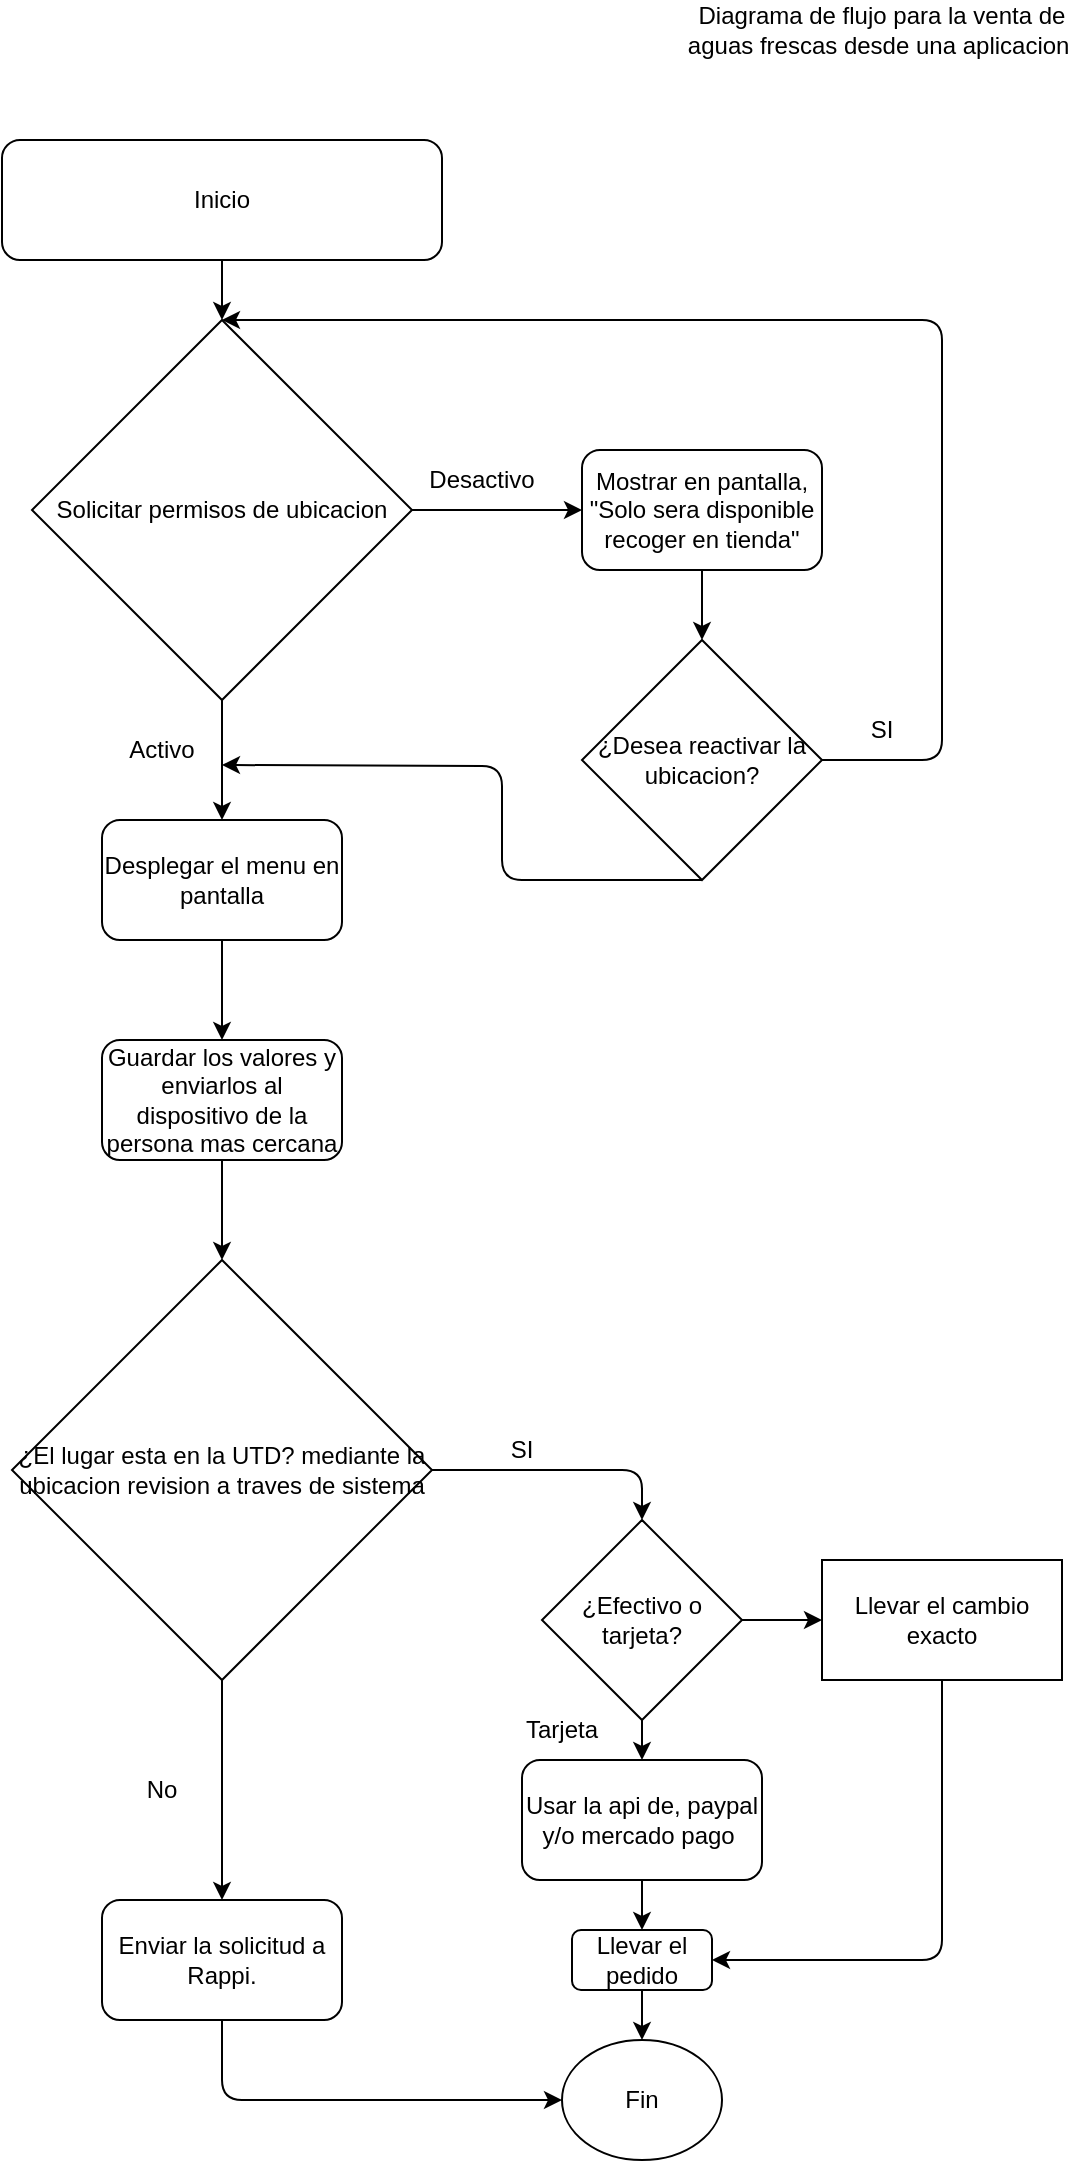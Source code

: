 <mxfile>
    <diagram id="gIoHBYalNowj733k7Boh" name="Page-1">
        <mxGraphModel dx="374" dy="507" grid="1" gridSize="10" guides="1" tooltips="1" connect="1" arrows="1" fold="1" page="1" pageScale="1" pageWidth="850" pageHeight="1100" math="0" shadow="0">
            <root>
                <mxCell id="0"/>
                <mxCell id="1" parent="0"/>
                <mxCell id="3" value="Inicio" style="rounded=1;whiteSpace=wrap;html=1;" vertex="1" parent="1">
                    <mxGeometry x="40" y="90" width="220" height="60" as="geometry"/>
                </mxCell>
                <mxCell id="4" value="Solicitar permisos de ubicacion" style="rhombus;whiteSpace=wrap;html=1;" vertex="1" parent="1">
                    <mxGeometry x="55" y="180" width="190" height="190" as="geometry"/>
                </mxCell>
                <mxCell id="5" value="" style="endArrow=classic;html=1;entryX=0.5;entryY=0;entryDx=0;entryDy=0;exitX=0.5;exitY=1;exitDx=0;exitDy=0;" edge="1" parent="1" source="3" target="4">
                    <mxGeometry width="50" height="50" relative="1" as="geometry">
                        <mxPoint x="170" y="290" as="sourcePoint"/>
                        <mxPoint x="220" y="240" as="targetPoint"/>
                    </mxGeometry>
                </mxCell>
                <mxCell id="6" value="" style="endArrow=classic;html=1;exitX=1;exitY=0.5;exitDx=0;exitDy=0;entryX=0;entryY=0.5;entryDx=0;entryDy=0;" edge="1" parent="1" source="4" target="7">
                    <mxGeometry width="50" height="50" relative="1" as="geometry">
                        <mxPoint x="170" y="290" as="sourcePoint"/>
                        <mxPoint x="330" y="275" as="targetPoint"/>
                    </mxGeometry>
                </mxCell>
                <mxCell id="7" value="Mostrar en pantalla, &quot;Solo sera disponible recoger en tienda&quot;" style="rounded=1;whiteSpace=wrap;html=1;" vertex="1" parent="1">
                    <mxGeometry x="330" y="245" width="120" height="60" as="geometry"/>
                </mxCell>
                <mxCell id="9" value="Desactivo" style="text;html=1;align=center;verticalAlign=middle;whiteSpace=wrap;rounded=0;" vertex="1" parent="1">
                    <mxGeometry x="250" y="245" width="60" height="30" as="geometry"/>
                </mxCell>
                <mxCell id="11" value="Desplegar el menu en pantalla" style="rounded=1;whiteSpace=wrap;html=1;" vertex="1" parent="1">
                    <mxGeometry x="90" y="430" width="120" height="60" as="geometry"/>
                </mxCell>
                <mxCell id="12" value="" style="endArrow=classic;html=1;exitX=0.5;exitY=1;exitDx=0;exitDy=0;" edge="1" parent="1" source="4" target="11">
                    <mxGeometry width="50" height="50" relative="1" as="geometry">
                        <mxPoint x="80" y="380" as="sourcePoint"/>
                        <mxPoint x="130" y="330" as="targetPoint"/>
                    </mxGeometry>
                </mxCell>
                <mxCell id="13" value="Activo" style="text;html=1;align=center;verticalAlign=middle;whiteSpace=wrap;rounded=0;" vertex="1" parent="1">
                    <mxGeometry x="90" y="380" width="60" height="30" as="geometry"/>
                </mxCell>
                <mxCell id="m_Inn4PYvX9nR6eVMlim-13" value="Diagrama de flujo para la venta de aguas frescas desde una aplicacion&amp;nbsp;" style="text;html=1;align=center;verticalAlign=middle;whiteSpace=wrap;rounded=0;" vertex="1" parent="1">
                    <mxGeometry x="380" y="20" width="200" height="30" as="geometry"/>
                </mxCell>
                <mxCell id="m_Inn4PYvX9nR6eVMlim-17" value="Guardar los valores y enviarlos al dispositivo de la persona mas cercana" style="rounded=1;whiteSpace=wrap;html=1;" vertex="1" parent="1">
                    <mxGeometry x="90" y="540" width="120" height="60" as="geometry"/>
                </mxCell>
                <mxCell id="m_Inn4PYvX9nR6eVMlim-18" value="" style="endArrow=classic;html=1;entryX=0.5;entryY=0;entryDx=0;entryDy=0;exitX=0.5;exitY=1;exitDx=0;exitDy=0;" edge="1" parent="1" source="11" target="m_Inn4PYvX9nR6eVMlim-17">
                    <mxGeometry width="50" height="50" relative="1" as="geometry">
                        <mxPoint x="160" y="492" as="sourcePoint"/>
                        <mxPoint x="170" y="540" as="targetPoint"/>
                    </mxGeometry>
                </mxCell>
                <mxCell id="m_Inn4PYvX9nR6eVMlim-19" value="¿El lugar esta en la UTD? mediante la ubicacion revision a traves de sistema" style="rhombus;whiteSpace=wrap;html=1;" vertex="1" parent="1">
                    <mxGeometry x="45" y="650" width="210" height="210" as="geometry"/>
                </mxCell>
                <mxCell id="m_Inn4PYvX9nR6eVMlim-20" value="¿Desea reactivar la ubicacion?" style="rhombus;whiteSpace=wrap;html=1;" vertex="1" parent="1">
                    <mxGeometry x="330" y="340" width="120" height="120" as="geometry"/>
                </mxCell>
                <mxCell id="m_Inn4PYvX9nR6eVMlim-21" value="" style="endArrow=classic;html=1;exitX=0.5;exitY=1;exitDx=0;exitDy=0;entryX=0.5;entryY=0;entryDx=0;entryDy=0;" edge="1" parent="1" source="7" target="m_Inn4PYvX9nR6eVMlim-20">
                    <mxGeometry width="50" height="50" relative="1" as="geometry">
                        <mxPoint x="350" y="460" as="sourcePoint"/>
                        <mxPoint x="400" y="410" as="targetPoint"/>
                    </mxGeometry>
                </mxCell>
                <mxCell id="m_Inn4PYvX9nR6eVMlim-22" value="" style="endArrow=classic;html=1;exitX=1;exitY=0.5;exitDx=0;exitDy=0;entryX=0.5;entryY=0;entryDx=0;entryDy=0;" edge="1" parent="1" source="m_Inn4PYvX9nR6eVMlim-20" target="4">
                    <mxGeometry width="50" height="50" relative="1" as="geometry">
                        <mxPoint x="350" y="460" as="sourcePoint"/>
                        <mxPoint x="150" y="170" as="targetPoint"/>
                        <Array as="points">
                            <mxPoint x="510" y="400"/>
                            <mxPoint x="510" y="180"/>
                        </Array>
                    </mxGeometry>
                </mxCell>
                <mxCell id="m_Inn4PYvX9nR6eVMlim-23" value="SI" style="text;html=1;align=center;verticalAlign=middle;whiteSpace=wrap;rounded=0;" vertex="1" parent="1">
                    <mxGeometry x="450" y="370" width="60" height="30" as="geometry"/>
                </mxCell>
                <mxCell id="m_Inn4PYvX9nR6eVMlim-24" value="" style="endArrow=classic;html=1;exitX=0.5;exitY=1;exitDx=0;exitDy=0;" edge="1" parent="1" source="m_Inn4PYvX9nR6eVMlim-17" target="m_Inn4PYvX9nR6eVMlim-19">
                    <mxGeometry width="50" height="50" relative="1" as="geometry">
                        <mxPoint x="200" y="580" as="sourcePoint"/>
                        <mxPoint x="250" y="530" as="targetPoint"/>
                    </mxGeometry>
                </mxCell>
                <mxCell id="m_Inn4PYvX9nR6eVMlim-25" value="" style="endArrow=classic;html=1;exitX=0.5;exitY=1;exitDx=0;exitDy=0;entryX=1;entryY=0.75;entryDx=0;entryDy=0;" edge="1" parent="1" source="m_Inn4PYvX9nR6eVMlim-20" target="13">
                    <mxGeometry width="50" height="50" relative="1" as="geometry">
                        <mxPoint x="270" y="480" as="sourcePoint"/>
                        <mxPoint x="320" y="430" as="targetPoint"/>
                        <Array as="points">
                            <mxPoint x="290" y="460"/>
                            <mxPoint x="290" y="403"/>
                        </Array>
                    </mxGeometry>
                </mxCell>
                <mxCell id="m_Inn4PYvX9nR6eVMlim-27" value="" style="endArrow=classic;html=1;exitX=0.5;exitY=1;exitDx=0;exitDy=0;" edge="1" parent="1" source="m_Inn4PYvX9nR6eVMlim-19">
                    <mxGeometry width="50" height="50" relative="1" as="geometry">
                        <mxPoint x="160" y="850" as="sourcePoint"/>
                        <mxPoint x="150" y="970" as="targetPoint"/>
                    </mxGeometry>
                </mxCell>
                <mxCell id="m_Inn4PYvX9nR6eVMlim-28" value="" style="endArrow=classic;html=1;exitX=1;exitY=0.5;exitDx=0;exitDy=0;entryX=0.5;entryY=0;entryDx=0;entryDy=0;" edge="1" parent="1" source="m_Inn4PYvX9nR6eVMlim-19" target="m_Inn4PYvX9nR6eVMlim-36">
                    <mxGeometry width="50" height="50" relative="1" as="geometry">
                        <mxPoint x="160" y="850" as="sourcePoint"/>
                        <mxPoint x="360" y="755" as="targetPoint"/>
                        <Array as="points">
                            <mxPoint x="360" y="755"/>
                        </Array>
                    </mxGeometry>
                </mxCell>
                <mxCell id="m_Inn4PYvX9nR6eVMlim-30" value="SI" style="text;html=1;align=center;verticalAlign=middle;whiteSpace=wrap;rounded=0;" vertex="1" parent="1">
                    <mxGeometry x="270" y="730" width="60" height="30" as="geometry"/>
                </mxCell>
                <mxCell id="m_Inn4PYvX9nR6eVMlim-31" value="No" style="text;html=1;align=center;verticalAlign=middle;whiteSpace=wrap;rounded=0;" vertex="1" parent="1">
                    <mxGeometry x="90" y="900" width="60" height="30" as="geometry"/>
                </mxCell>
                <mxCell id="m_Inn4PYvX9nR6eVMlim-33" value="Enviar la solicitud a Rappi." style="rounded=1;whiteSpace=wrap;html=1;" vertex="1" parent="1">
                    <mxGeometry x="90" y="970" width="120" height="60" as="geometry"/>
                </mxCell>
                <mxCell id="m_Inn4PYvX9nR6eVMlim-34" value="" style="endArrow=classic;html=1;exitX=0.5;exitY=1;exitDx=0;exitDy=0;" edge="1" parent="1" source="m_Inn4PYvX9nR6eVMlim-33" target="m_Inn4PYvX9nR6eVMlim-35">
                    <mxGeometry width="50" height="50" relative="1" as="geometry">
                        <mxPoint x="140" y="960" as="sourcePoint"/>
                        <mxPoint x="300" y="1070" as="targetPoint"/>
                        <Array as="points">
                            <mxPoint x="150" y="1070"/>
                        </Array>
                    </mxGeometry>
                </mxCell>
                <mxCell id="m_Inn4PYvX9nR6eVMlim-35" value="Fin" style="ellipse;whiteSpace=wrap;html=1;" vertex="1" parent="1">
                    <mxGeometry x="320" y="1040" width="80" height="60" as="geometry"/>
                </mxCell>
                <mxCell id="m_Inn4PYvX9nR6eVMlim-36" value="¿Efectivo o tarjeta?" style="rhombus;whiteSpace=wrap;html=1;" vertex="1" parent="1">
                    <mxGeometry x="310" y="780" width="100" height="100" as="geometry"/>
                </mxCell>
                <mxCell id="m_Inn4PYvX9nR6eVMlim-37" value="" style="endArrow=classic;html=1;exitX=0.5;exitY=1;exitDx=0;exitDy=0;" edge="1" parent="1" source="m_Inn4PYvX9nR6eVMlim-36" target="m_Inn4PYvX9nR6eVMlim-39">
                    <mxGeometry width="50" height="50" relative="1" as="geometry">
                        <mxPoint x="280" y="950" as="sourcePoint"/>
                        <mxPoint x="360" y="950" as="targetPoint"/>
                    </mxGeometry>
                </mxCell>
                <mxCell id="m_Inn4PYvX9nR6eVMlim-39" value="Usar la api de, paypal y/o mercado pago&amp;nbsp;" style="rounded=1;whiteSpace=wrap;html=1;" vertex="1" parent="1">
                    <mxGeometry x="300" y="900" width="120" height="60" as="geometry"/>
                </mxCell>
                <mxCell id="m_Inn4PYvX9nR6eVMlim-40" value="Tarjeta" style="text;html=1;align=center;verticalAlign=middle;whiteSpace=wrap;rounded=0;" vertex="1" parent="1">
                    <mxGeometry x="290" y="870" width="60" height="30" as="geometry"/>
                </mxCell>
                <mxCell id="m_Inn4PYvX9nR6eVMlim-41" value="" style="endArrow=classic;html=1;exitX=0.5;exitY=1;exitDx=0;exitDy=0;entryX=0.5;entryY=0;entryDx=0;entryDy=0;" edge="1" parent="1" source="m_Inn4PYvX9nR6eVMlim-39" target="m_Inn4PYvX9nR6eVMlim-42">
                    <mxGeometry width="50" height="50" relative="1" as="geometry">
                        <mxPoint x="280" y="950" as="sourcePoint"/>
                        <mxPoint x="360" y="1000" as="targetPoint"/>
                    </mxGeometry>
                </mxCell>
                <mxCell id="m_Inn4PYvX9nR6eVMlim-42" value="Llevar el pedido" style="rounded=1;whiteSpace=wrap;html=1;" vertex="1" parent="1">
                    <mxGeometry x="325" y="985" width="70" height="30" as="geometry"/>
                </mxCell>
                <mxCell id="m_Inn4PYvX9nR6eVMlim-43" value="" style="endArrow=classic;html=1;exitX=0.5;exitY=1;exitDx=0;exitDy=0;" edge="1" parent="1" source="m_Inn4PYvX9nR6eVMlim-42" target="m_Inn4PYvX9nR6eVMlim-35">
                    <mxGeometry width="50" height="50" relative="1" as="geometry">
                        <mxPoint x="370" y="940" as="sourcePoint"/>
                        <mxPoint x="420" y="890" as="targetPoint"/>
                    </mxGeometry>
                </mxCell>
                <mxCell id="m_Inn4PYvX9nR6eVMlim-44" value="Llevar el cambio exacto" style="rounded=0;whiteSpace=wrap;html=1;" vertex="1" parent="1">
                    <mxGeometry x="450" y="800" width="120" height="60" as="geometry"/>
                </mxCell>
                <mxCell id="m_Inn4PYvX9nR6eVMlim-45" value="" style="endArrow=classic;html=1;exitX=1;exitY=0.5;exitDx=0;exitDy=0;entryX=0;entryY=0.5;entryDx=0;entryDy=0;" edge="1" parent="1" source="m_Inn4PYvX9nR6eVMlim-36" target="m_Inn4PYvX9nR6eVMlim-44">
                    <mxGeometry width="50" height="50" relative="1" as="geometry">
                        <mxPoint x="410" y="880" as="sourcePoint"/>
                        <mxPoint x="460" y="830" as="targetPoint"/>
                    </mxGeometry>
                </mxCell>
                <mxCell id="m_Inn4PYvX9nR6eVMlim-46" value="" style="endArrow=classic;html=1;exitX=0.5;exitY=1;exitDx=0;exitDy=0;entryX=1;entryY=0.5;entryDx=0;entryDy=0;" edge="1" parent="1" source="m_Inn4PYvX9nR6eVMlim-44" target="m_Inn4PYvX9nR6eVMlim-42">
                    <mxGeometry width="50" height="50" relative="1" as="geometry">
                        <mxPoint x="410" y="880" as="sourcePoint"/>
                        <mxPoint x="360" y="980" as="targetPoint"/>
                        <Array as="points">
                            <mxPoint x="510" y="1000"/>
                        </Array>
                    </mxGeometry>
                </mxCell>
            </root>
        </mxGraphModel>
    </diagram>
    <diagram id="AqB8UotAmaS3wjJ_bvMB" name="Page-2">
        <mxGraphModel dx="374" dy="507" grid="1" gridSize="10" guides="1" tooltips="1" connect="1" arrows="1" fold="1" page="1" pageScale="1" pageWidth="850" pageHeight="1100" math="0" shadow="0">
            <root>
                <mxCell id="0"/>
                <mxCell id="1" parent="0"/>
            </root>
        </mxGraphModel>
    </diagram>
</mxfile>